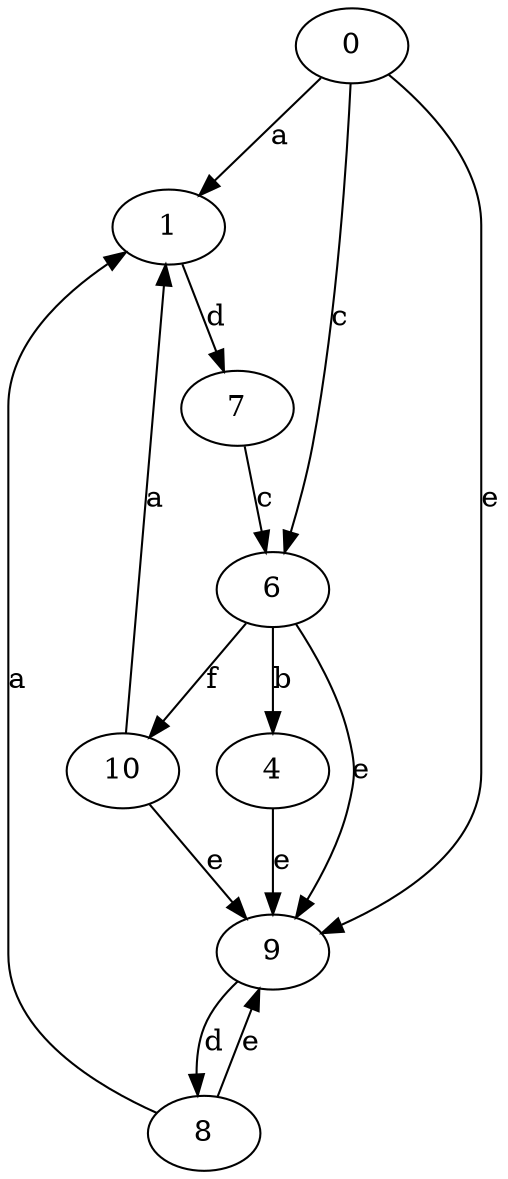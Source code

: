 strict digraph  {
1;
4;
6;
7;
8;
0;
9;
10;
1 -> 7  [label=d];
4 -> 9  [label=e];
6 -> 4  [label=b];
6 -> 9  [label=e];
6 -> 10  [label=f];
7 -> 6  [label=c];
8 -> 1  [label=a];
8 -> 9  [label=e];
0 -> 1  [label=a];
0 -> 6  [label=c];
0 -> 9  [label=e];
9 -> 8  [label=d];
10 -> 1  [label=a];
10 -> 9  [label=e];
}
